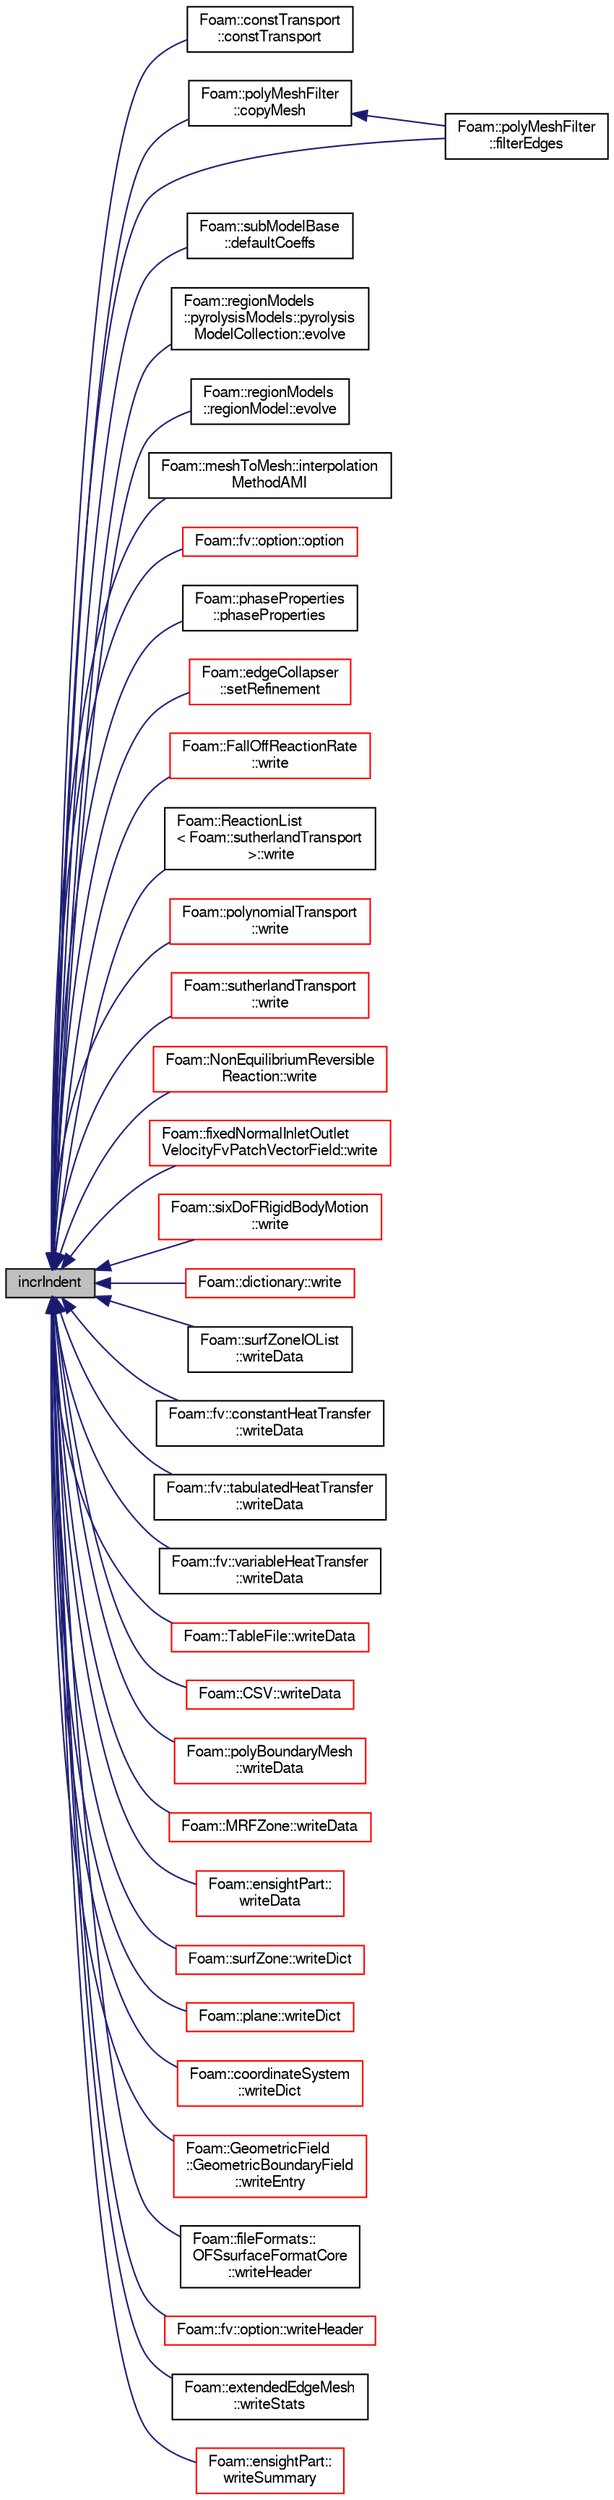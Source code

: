 digraph "incrIndent"
{
  bgcolor="transparent";
  edge [fontname="FreeSans",fontsize="10",labelfontname="FreeSans",labelfontsize="10"];
  node [fontname="FreeSans",fontsize="10",shape=record];
  rankdir="LR";
  Node21708 [label="incrIndent",height=0.2,width=0.4,color="black", fillcolor="grey75", style="filled", fontcolor="black"];
  Node21708 -> Node21709 [dir="back",color="midnightblue",fontsize="10",style="solid",fontname="FreeSans"];
  Node21709 [label="Foam::constTransport\l::constTransport",height=0.2,width=0.4,color="black",URL="$a30394.html#a82f6d2852c01dadf31823085c94ab7fd",tooltip="Construct from dictionary. "];
  Node21708 -> Node21710 [dir="back",color="midnightblue",fontsize="10",style="solid",fontname="FreeSans"];
  Node21710 [label="Foam::polyMeshFilter\l::copyMesh",height=0.2,width=0.4,color="black",URL="$a21598.html#a6d46f578539dd45f89a6ea89738c75b5",tooltip="Return a copy of an fvMesh. "];
  Node21710 -> Node21711 [dir="back",color="midnightblue",fontsize="10",style="solid",fontname="FreeSans"];
  Node21711 [label="Foam::polyMeshFilter\l::filterEdges",height=0.2,width=0.4,color="black",URL="$a21598.html#ad478c9d800707f297552317d2f03cbce",tooltip="Filter edges only. "];
  Node21708 -> Node21712 [dir="back",color="midnightblue",fontsize="10",style="solid",fontname="FreeSans"];
  Node21712 [label="Foam::subModelBase\l::defaultCoeffs",height=0.2,width=0.4,color="black",URL="$a28266.html#adbd106106c3d31b13d1a43c49c95d99e",tooltip="Returns true if defaultCoeffs is true and outputs on printMsg. "];
  Node21708 -> Node21713 [dir="back",color="midnightblue",fontsize="10",style="solid",fontname="FreeSans"];
  Node21713 [label="Foam::regionModels\l::pyrolysisModels::pyrolysis\lModelCollection::evolve",height=0.2,width=0.4,color="black",URL="$a28974.html#a9e3bb886209d951167cd385c1ffe0b00",tooltip="Evolve regions. "];
  Node21708 -> Node21714 [dir="back",color="midnightblue",fontsize="10",style="solid",fontname="FreeSans"];
  Node21714 [label="Foam::regionModels\l::regionModel::evolve",height=0.2,width=0.4,color="black",URL="$a28998.html#a9e3bb886209d951167cd385c1ffe0b00",tooltip="Main driver routing to evolve the region - calls other evolves. "];
  Node21708 -> Node21711 [dir="back",color="midnightblue",fontsize="10",style="solid",fontname="FreeSans"];
  Node21708 -> Node21715 [dir="back",color="midnightblue",fontsize="10",style="solid",fontname="FreeSans"];
  Node21715 [label="Foam::meshToMesh::interpolation\lMethodAMI",height=0.2,width=0.4,color="black",URL="$a29254.html#aef7049b730f1c37232e66c147569b92b",tooltip="Conversion between mesh and patch interpolation methods. "];
  Node21708 -> Node21716 [dir="back",color="midnightblue",fontsize="10",style="solid",fontname="FreeSans"];
  Node21716 [label="Foam::fv::option::option",height=0.2,width=0.4,color="red",URL="$a23446.html#ae8a7df41d59954162bf2d0e0f39c0aa2",tooltip="Construct from components. "];
  Node21708 -> Node21718 [dir="back",color="midnightblue",fontsize="10",style="solid",fontname="FreeSans"];
  Node21718 [label="Foam::phaseProperties\l::phaseProperties",height=0.2,width=0.4,color="black",URL="$a23954.html#a3b5b875ef8e2fad3fc424b37904a1446",tooltip="Construct from Istream. "];
  Node21708 -> Node21719 [dir="back",color="midnightblue",fontsize="10",style="solid",fontname="FreeSans"];
  Node21719 [label="Foam::edgeCollapser\l::setRefinement",height=0.2,width=0.4,color="red",URL="$a21642.html#a788f5a11a20efd0f4a6a8ab78be4efeb",tooltip="Play commands into polyTopoChange to create mesh. "];
  Node21708 -> Node21721 [dir="back",color="midnightblue",fontsize="10",style="solid",fontname="FreeSans"];
  Node21721 [label="Foam::FallOffReactionRate\l::write",height=0.2,width=0.4,color="red",URL="$a30290.html#a78cec3e4ecac4a89a3ad8d38f2ad21f5",tooltip="Write to stream. "];
  Node21708 -> Node21724 [dir="back",color="midnightblue",fontsize="10",style="solid",fontname="FreeSans"];
  Node21724 [label="Foam::ReactionList\l\< Foam::sutherlandTransport\l \>::write",height=0.2,width=0.4,color="black",URL="$a30342.html#a78cec3e4ecac4a89a3ad8d38f2ad21f5",tooltip="Write. "];
  Node21708 -> Node21725 [dir="back",color="midnightblue",fontsize="10",style="solid",fontname="FreeSans"];
  Node21725 [label="Foam::polynomialTransport\l::write",height=0.2,width=0.4,color="red",URL="$a30398.html#a78cec3e4ecac4a89a3ad8d38f2ad21f5",tooltip="Write to Ostream. "];
  Node21708 -> Node21727 [dir="back",color="midnightblue",fontsize="10",style="solid",fontname="FreeSans"];
  Node21727 [label="Foam::sutherlandTransport\l::write",height=0.2,width=0.4,color="red",URL="$a30402.html#a78cec3e4ecac4a89a3ad8d38f2ad21f5",tooltip="Write to Ostream. "];
  Node21708 -> Node21729 [dir="back",color="midnightblue",fontsize="10",style="solid",fontname="FreeSans"];
  Node21729 [label="Foam::NonEquilibriumReversible\lReaction::write",height=0.2,width=0.4,color="red",URL="$a30326.html#a293fdfec8bdfbd5c3913ab4c9f3454ff",tooltip="Write. "];
  Node21708 -> Node21731 [dir="back",color="midnightblue",fontsize="10",style="solid",fontname="FreeSans"];
  Node21731 [label="Foam::fixedNormalInletOutlet\lVelocityFvPatchVectorField::write",height=0.2,width=0.4,color="red",URL="$a22114.html#a293fdfec8bdfbd5c3913ab4c9f3454ff",tooltip="Write. "];
  Node21708 -> Node21737 [dir="back",color="midnightblue",fontsize="10",style="solid",fontname="FreeSans"];
  Node21737 [label="Foam::sixDoFRigidBodyMotion\l::write",height=0.2,width=0.4,color="red",URL="$a29530.html#a293fdfec8bdfbd5c3913ab4c9f3454ff",tooltip="Write. "];
  Node21708 -> Node21743 [dir="back",color="midnightblue",fontsize="10",style="solid",fontname="FreeSans"];
  Node21743 [label="Foam::dictionary::write",height=0.2,width=0.4,color="red",URL="$a26014.html#a88f27121631c7efb7153e9bf16759345",tooltip="Write dictionary, normally with sub-dictionary formatting. "];
  Node21708 -> Node21804 [dir="back",color="midnightblue",fontsize="10",style="solid",fontname="FreeSans"];
  Node21804 [label="Foam::surfZoneIOList\l::writeData",height=0.2,width=0.4,color="black",URL="$a29710.html#a25900c366cb0a98321899fde6c66dab7",tooltip="writeData member function required by regIOobject "];
  Node21708 -> Node21805 [dir="back",color="midnightblue",fontsize="10",style="solid",fontname="FreeSans"];
  Node21805 [label="Foam::fv::constantHeatTransfer\l::writeData",height=0.2,width=0.4,color="black",URL="$a23538.html#aba86aa54ec0b10ddd48ce308a3c6d3b2",tooltip="Write data. "];
  Node21708 -> Node21806 [dir="back",color="midnightblue",fontsize="10",style="solid",fontname="FreeSans"];
  Node21806 [label="Foam::fv::tabulatedHeatTransfer\l::writeData",height=0.2,width=0.4,color="black",URL="$a23546.html#aba86aa54ec0b10ddd48ce308a3c6d3b2",tooltip="Write data. "];
  Node21708 -> Node21807 [dir="back",color="midnightblue",fontsize="10",style="solid",fontname="FreeSans"];
  Node21807 [label="Foam::fv::variableHeatTransfer\l::writeData",height=0.2,width=0.4,color="black",URL="$a23550.html#aba86aa54ec0b10ddd48ce308a3c6d3b2",tooltip="Write data. "];
  Node21708 -> Node21808 [dir="back",color="midnightblue",fontsize="10",style="solid",fontname="FreeSans"];
  Node21808 [label="Foam::TableFile::writeData",height=0.2,width=0.4,color="red",URL="$a27678.html#a4a9a5e81ef203c89a365d47f0acc39b9",tooltip="Write in dictionary format. "];
  Node21708 -> Node21811 [dir="back",color="midnightblue",fontsize="10",style="solid",fontname="FreeSans"];
  Node21811 [label="Foam::CSV::writeData",height=0.2,width=0.4,color="red",URL="$a27658.html#a4a9a5e81ef203c89a365d47f0acc39b9",tooltip="Write in dictionary format. "];
  Node21708 -> Node21816 [dir="back",color="midnightblue",fontsize="10",style="solid",fontname="FreeSans"];
  Node21816 [label="Foam::polyBoundaryMesh\l::writeData",height=0.2,width=0.4,color="red",URL="$a27402.html#a25900c366cb0a98321899fde6c66dab7",tooltip="writeData member function required by regIOobject "];
  Node21708 -> Node21908 [dir="back",color="midnightblue",fontsize="10",style="solid",fontname="FreeSans"];
  Node21908 [label="Foam::MRFZone::writeData",height=0.2,width=0.4,color="red",URL="$a21898.html#a4a9a5e81ef203c89a365d47f0acc39b9",tooltip="Write. "];
  Node21708 -> Node21911 [dir="back",color="midnightblue",fontsize="10",style="solid",fontname="FreeSans"];
  Node21911 [label="Foam::ensightPart::\lwriteData",height=0.2,width=0.4,color="red",URL="$a21306.html#a25900c366cb0a98321899fde6c66dab7",tooltip="write reconstruction information for the object "];
  Node21708 -> Node21914 [dir="back",color="midnightblue",fontsize="10",style="solid",fontname="FreeSans"];
  Node21914 [label="Foam::surfZone::writeDict",height=0.2,width=0.4,color="red",URL="$a29706.html#a99e013320e2bb0118f0c2857a9193f62",tooltip="Write dictionary. "];
  Node21708 -> Node21918 [dir="back",color="midnightblue",fontsize="10",style="solid",fontname="FreeSans"];
  Node21918 [label="Foam::plane::writeDict",height=0.2,width=0.4,color="red",URL="$a27570.html#a99e013320e2bb0118f0c2857a9193f62",tooltip="Write to dictionary. "];
  Node21708 -> Node21922 [dir="back",color="midnightblue",fontsize="10",style="solid",fontname="FreeSans"];
  Node21922 [label="Foam::coordinateSystem\l::writeDict",height=0.2,width=0.4,color="red",URL="$a25010.html#acd00d170fc7b688eda1a193a0d68f205",tooltip="Write dictionary. "];
  Node21708 -> Node21927 [dir="back",color="midnightblue",fontsize="10",style="solid",fontname="FreeSans"];
  Node21927 [label="Foam::GeometricField\l::GeometricBoundaryField\l::writeEntry",height=0.2,width=0.4,color="red",URL="$a26514.html#a7c03447f7f0471351fe57a41b62c8686",tooltip="Write boundary field as dictionary entry. "];
  Node21708 -> Node21936 [dir="back",color="midnightblue",fontsize="10",style="solid",fontname="FreeSans"];
  Node21936 [label="Foam::fileFormats::\lOFSsurfaceFormatCore\l::writeHeader",height=0.2,width=0.4,color="black",URL="$a29622.html#a760516c113bf165b41313f58e9d6689d",tooltip="Write header information and surfZoneList. "];
  Node21708 -> Node21937 [dir="back",color="midnightblue",fontsize="10",style="solid",fontname="FreeSans"];
  Node21937 [label="Foam::fv::option::writeHeader",height=0.2,width=0.4,color="red",URL="$a23446.html#a8813d259c2028931779aec67e8f0756d",tooltip="Write the source header information. "];
  Node21708 -> Node21939 [dir="back",color="midnightblue",fontsize="10",style="solid",fontname="FreeSans"];
  Node21939 [label="Foam::extendedEdgeMesh\l::writeStats",height=0.2,width=0.4,color="black",URL="$a21786.html#abcdb99a5c0073642de36f2a8b03e92c2",tooltip="Dump some information. "];
  Node21708 -> Node21913 [dir="back",color="midnightblue",fontsize="10",style="solid",fontname="FreeSans"];
  Node21913 [label="Foam::ensightPart::\lwriteSummary",height=0.2,width=0.4,color="red",URL="$a21306.html#a5be9e99101b9e3b0c97c7c94ceb0f5d3",tooltip="write summary information about the object "];
}
